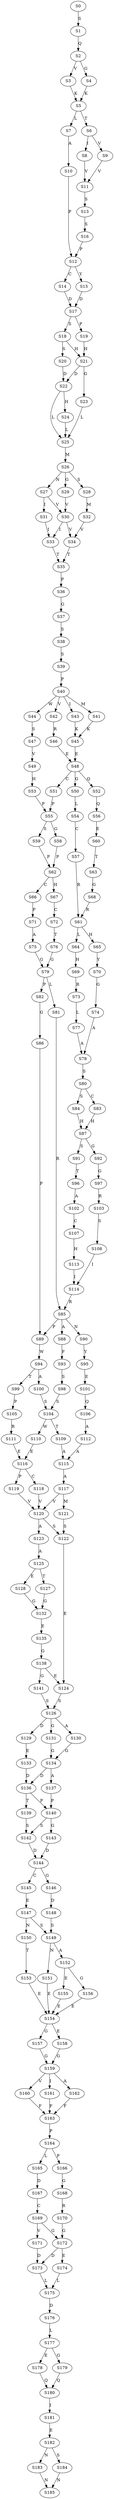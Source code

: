 strict digraph  {
	S0 -> S1 [ label = S ];
	S1 -> S2 [ label = Q ];
	S2 -> S3 [ label = V ];
	S2 -> S4 [ label = G ];
	S3 -> S5 [ label = K ];
	S4 -> S5 [ label = K ];
	S5 -> S6 [ label = T ];
	S5 -> S7 [ label = L ];
	S6 -> S8 [ label = I ];
	S6 -> S9 [ label = V ];
	S7 -> S10 [ label = A ];
	S8 -> S11 [ label = V ];
	S9 -> S11 [ label = V ];
	S10 -> S12 [ label = P ];
	S11 -> S13 [ label = S ];
	S12 -> S14 [ label = C ];
	S12 -> S15 [ label = Y ];
	S13 -> S16 [ label = S ];
	S14 -> S17 [ label = D ];
	S15 -> S17 [ label = D ];
	S16 -> S12 [ label = P ];
	S17 -> S18 [ label = S ];
	S17 -> S19 [ label = P ];
	S18 -> S20 [ label = S ];
	S18 -> S21 [ label = H ];
	S19 -> S21 [ label = H ];
	S20 -> S22 [ label = D ];
	S21 -> S22 [ label = D ];
	S21 -> S23 [ label = G ];
	S22 -> S24 [ label = H ];
	S22 -> S25 [ label = L ];
	S23 -> S25 [ label = L ];
	S24 -> S25 [ label = L ];
	S25 -> S26 [ label = M ];
	S26 -> S27 [ label = N ];
	S26 -> S28 [ label = S ];
	S26 -> S29 [ label = G ];
	S27 -> S30 [ label = V ];
	S27 -> S31 [ label = I ];
	S28 -> S32 [ label = M ];
	S29 -> S30 [ label = V ];
	S30 -> S33 [ label = I ];
	S30 -> S34 [ label = V ];
	S31 -> S33 [ label = I ];
	S32 -> S34 [ label = V ];
	S33 -> S35 [ label = T ];
	S34 -> S35 [ label = T ];
	S35 -> S36 [ label = P ];
	S36 -> S37 [ label = G ];
	S37 -> S38 [ label = S ];
	S38 -> S39 [ label = S ];
	S39 -> S40 [ label = P ];
	S40 -> S41 [ label = M ];
	S40 -> S42 [ label = V ];
	S40 -> S43 [ label = I ];
	S40 -> S44 [ label = W ];
	S41 -> S45 [ label = K ];
	S42 -> S46 [ label = R ];
	S43 -> S45 [ label = K ];
	S44 -> S47 [ label = S ];
	S45 -> S48 [ label = E ];
	S46 -> S48 [ label = E ];
	S47 -> S49 [ label = V ];
	S48 -> S50 [ label = G ];
	S48 -> S51 [ label = C ];
	S48 -> S52 [ label = Q ];
	S49 -> S53 [ label = H ];
	S50 -> S54 [ label = L ];
	S51 -> S55 [ label = P ];
	S52 -> S56 [ label = Q ];
	S53 -> S55 [ label = P ];
	S54 -> S57 [ label = C ];
	S55 -> S58 [ label = G ];
	S55 -> S59 [ label = S ];
	S56 -> S60 [ label = E ];
	S57 -> S61 [ label = R ];
	S58 -> S62 [ label = P ];
	S59 -> S62 [ label = P ];
	S60 -> S63 [ label = T ];
	S61 -> S64 [ label = L ];
	S61 -> S65 [ label = H ];
	S62 -> S66 [ label = C ];
	S62 -> S67 [ label = H ];
	S63 -> S68 [ label = G ];
	S64 -> S69 [ label = H ];
	S65 -> S70 [ label = Y ];
	S66 -> S71 [ label = P ];
	S67 -> S72 [ label = C ];
	S68 -> S61 [ label = R ];
	S69 -> S73 [ label = R ];
	S70 -> S74 [ label = G ];
	S71 -> S75 [ label = A ];
	S72 -> S76 [ label = T ];
	S73 -> S77 [ label = L ];
	S74 -> S78 [ label = A ];
	S75 -> S79 [ label = G ];
	S76 -> S79 [ label = G ];
	S77 -> S78 [ label = A ];
	S78 -> S80 [ label = S ];
	S79 -> S81 [ label = L ];
	S79 -> S82 [ label = P ];
	S80 -> S83 [ label = C ];
	S80 -> S84 [ label = S ];
	S81 -> S85 [ label = R ];
	S82 -> S86 [ label = G ];
	S83 -> S87 [ label = H ];
	S84 -> S87 [ label = H ];
	S85 -> S88 [ label = A ];
	S85 -> S89 [ label = P ];
	S85 -> S90 [ label = N ];
	S86 -> S89 [ label = P ];
	S87 -> S91 [ label = S ];
	S87 -> S92 [ label = G ];
	S88 -> S93 [ label = F ];
	S89 -> S94 [ label = W ];
	S90 -> S95 [ label = Y ];
	S91 -> S96 [ label = T ];
	S92 -> S97 [ label = G ];
	S93 -> S98 [ label = S ];
	S94 -> S99 [ label = T ];
	S94 -> S100 [ label = A ];
	S95 -> S101 [ label = E ];
	S96 -> S102 [ label = A ];
	S97 -> S103 [ label = R ];
	S98 -> S104 [ label = S ];
	S99 -> S105 [ label = P ];
	S100 -> S104 [ label = S ];
	S101 -> S106 [ label = Q ];
	S102 -> S107 [ label = C ];
	S103 -> S108 [ label = S ];
	S104 -> S109 [ label = T ];
	S104 -> S110 [ label = W ];
	S105 -> S111 [ label = R ];
	S106 -> S112 [ label = A ];
	S107 -> S113 [ label = H ];
	S108 -> S114 [ label = I ];
	S109 -> S115 [ label = A ];
	S110 -> S116 [ label = E ];
	S111 -> S116 [ label = E ];
	S112 -> S115 [ label = A ];
	S113 -> S114 [ label = I ];
	S114 -> S85 [ label = R ];
	S115 -> S117 [ label = A ];
	S116 -> S118 [ label = C ];
	S116 -> S119 [ label = P ];
	S117 -> S120 [ label = V ];
	S117 -> S121 [ label = M ];
	S118 -> S120 [ label = V ];
	S119 -> S120 [ label = V ];
	S120 -> S122 [ label = S ];
	S120 -> S123 [ label = A ];
	S121 -> S122 [ label = S ];
	S122 -> S124 [ label = E ];
	S123 -> S125 [ label = A ];
	S124 -> S126 [ label = S ];
	S125 -> S127 [ label = T ];
	S125 -> S128 [ label = E ];
	S126 -> S129 [ label = D ];
	S126 -> S130 [ label = A ];
	S126 -> S131 [ label = G ];
	S127 -> S132 [ label = G ];
	S128 -> S132 [ label = G ];
	S129 -> S133 [ label = E ];
	S130 -> S134 [ label = G ];
	S131 -> S134 [ label = G ];
	S132 -> S135 [ label = E ];
	S133 -> S136 [ label = D ];
	S134 -> S137 [ label = A ];
	S134 -> S136 [ label = D ];
	S135 -> S138 [ label = G ];
	S136 -> S139 [ label = T ];
	S136 -> S140 [ label = P ];
	S137 -> S140 [ label = P ];
	S138 -> S124 [ label = E ];
	S138 -> S141 [ label = G ];
	S139 -> S142 [ label = S ];
	S140 -> S143 [ label = G ];
	S140 -> S142 [ label = S ];
	S141 -> S126 [ label = S ];
	S142 -> S144 [ label = D ];
	S143 -> S144 [ label = D ];
	S144 -> S145 [ label = C ];
	S144 -> S146 [ label = G ];
	S145 -> S147 [ label = E ];
	S146 -> S148 [ label = D ];
	S147 -> S149 [ label = S ];
	S147 -> S150 [ label = N ];
	S148 -> S149 [ label = S ];
	S149 -> S151 [ label = N ];
	S149 -> S152 [ label = A ];
	S150 -> S153 [ label = T ];
	S151 -> S154 [ label = E ];
	S152 -> S155 [ label = E ];
	S152 -> S156 [ label = G ];
	S153 -> S154 [ label = E ];
	S154 -> S157 [ label = G ];
	S154 -> S158 [ label = E ];
	S155 -> S154 [ label = E ];
	S156 -> S154 [ label = E ];
	S157 -> S159 [ label = G ];
	S158 -> S159 [ label = G ];
	S159 -> S160 [ label = V ];
	S159 -> S161 [ label = I ];
	S159 -> S162 [ label = A ];
	S160 -> S163 [ label = F ];
	S161 -> S163 [ label = F ];
	S162 -> S163 [ label = F ];
	S163 -> S164 [ label = P ];
	S164 -> S165 [ label = L ];
	S164 -> S166 [ label = P ];
	S165 -> S167 [ label = D ];
	S166 -> S168 [ label = G ];
	S167 -> S169 [ label = C ];
	S168 -> S170 [ label = R ];
	S169 -> S171 [ label = V ];
	S169 -> S172 [ label = G ];
	S170 -> S172 [ label = G ];
	S171 -> S173 [ label = D ];
	S172 -> S173 [ label = D ];
	S172 -> S174 [ label = E ];
	S173 -> S175 [ label = L ];
	S174 -> S175 [ label = L ];
	S175 -> S176 [ label = D ];
	S176 -> S177 [ label = L ];
	S177 -> S178 [ label = E ];
	S177 -> S179 [ label = G ];
	S178 -> S180 [ label = Q ];
	S179 -> S180 [ label = Q ];
	S180 -> S181 [ label = I ];
	S181 -> S182 [ label = E ];
	S182 -> S183 [ label = N ];
	S182 -> S184 [ label = S ];
	S183 -> S185 [ label = N ];
	S184 -> S185 [ label = N ];
}
